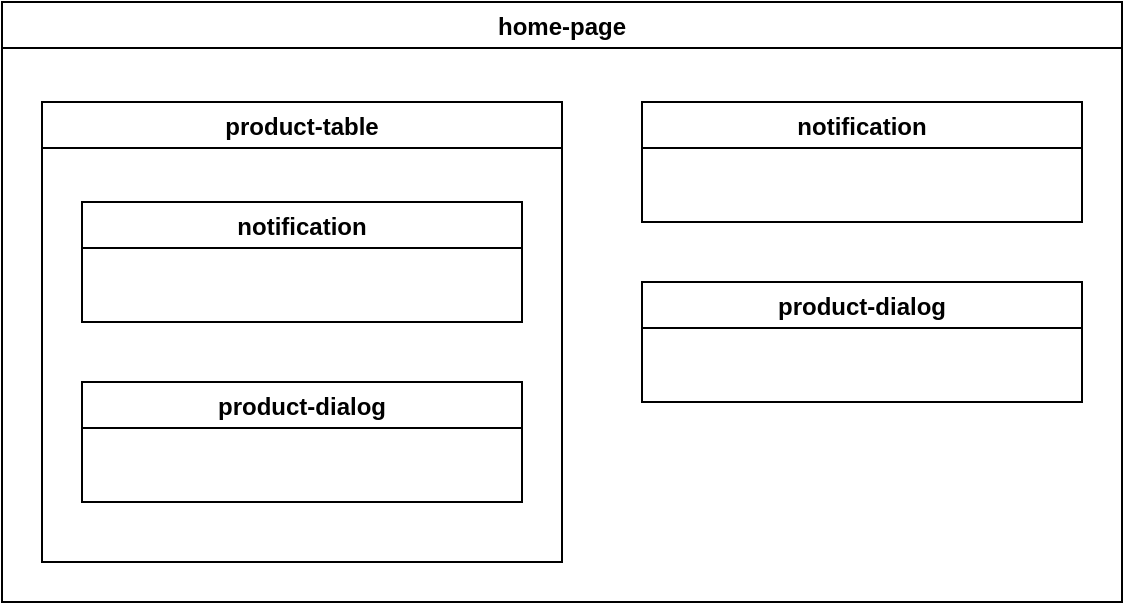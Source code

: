 <mxfile version="15.7.3" type="device"><diagram id="N8vu2uk1cBVnivpKyRWV" name="Page-1"><mxGraphModel dx="1298" dy="724" grid="1" gridSize="10" guides="1" tooltips="1" connect="1" arrows="1" fold="1" page="1" pageScale="1" pageWidth="827" pageHeight="1169" math="0" shadow="0"><root><mxCell id="0"/><mxCell id="1" parent="0"/><mxCell id="gGDpC6peZ_WBMvDQnDVx-2" value="home-page" style="swimlane;" vertex="1" parent="1"><mxGeometry x="40" y="40" width="560" height="300" as="geometry"/></mxCell><mxCell id="gGDpC6peZ_WBMvDQnDVx-3" value="product-table" style="swimlane;" vertex="1" parent="gGDpC6peZ_WBMvDQnDVx-2"><mxGeometry x="20" y="50" width="260" height="230" as="geometry"/></mxCell><mxCell id="gGDpC6peZ_WBMvDQnDVx-5" value="notification" style="swimlane;" vertex="1" parent="gGDpC6peZ_WBMvDQnDVx-3"><mxGeometry x="20" y="50" width="220" height="60" as="geometry"/></mxCell><mxCell id="gGDpC6peZ_WBMvDQnDVx-4" value="product-dialog" style="swimlane;" vertex="1" parent="gGDpC6peZ_WBMvDQnDVx-3"><mxGeometry x="20" y="140" width="220" height="60" as="geometry"/></mxCell><mxCell id="gGDpC6peZ_WBMvDQnDVx-6" value="notification" style="swimlane;" vertex="1" parent="gGDpC6peZ_WBMvDQnDVx-2"><mxGeometry x="320" y="50" width="220" height="60" as="geometry"/></mxCell><mxCell id="gGDpC6peZ_WBMvDQnDVx-7" value="product-dialog" style="swimlane;" vertex="1" parent="gGDpC6peZ_WBMvDQnDVx-2"><mxGeometry x="320" y="140" width="220" height="60" as="geometry"/></mxCell></root></mxGraphModel></diagram></mxfile>